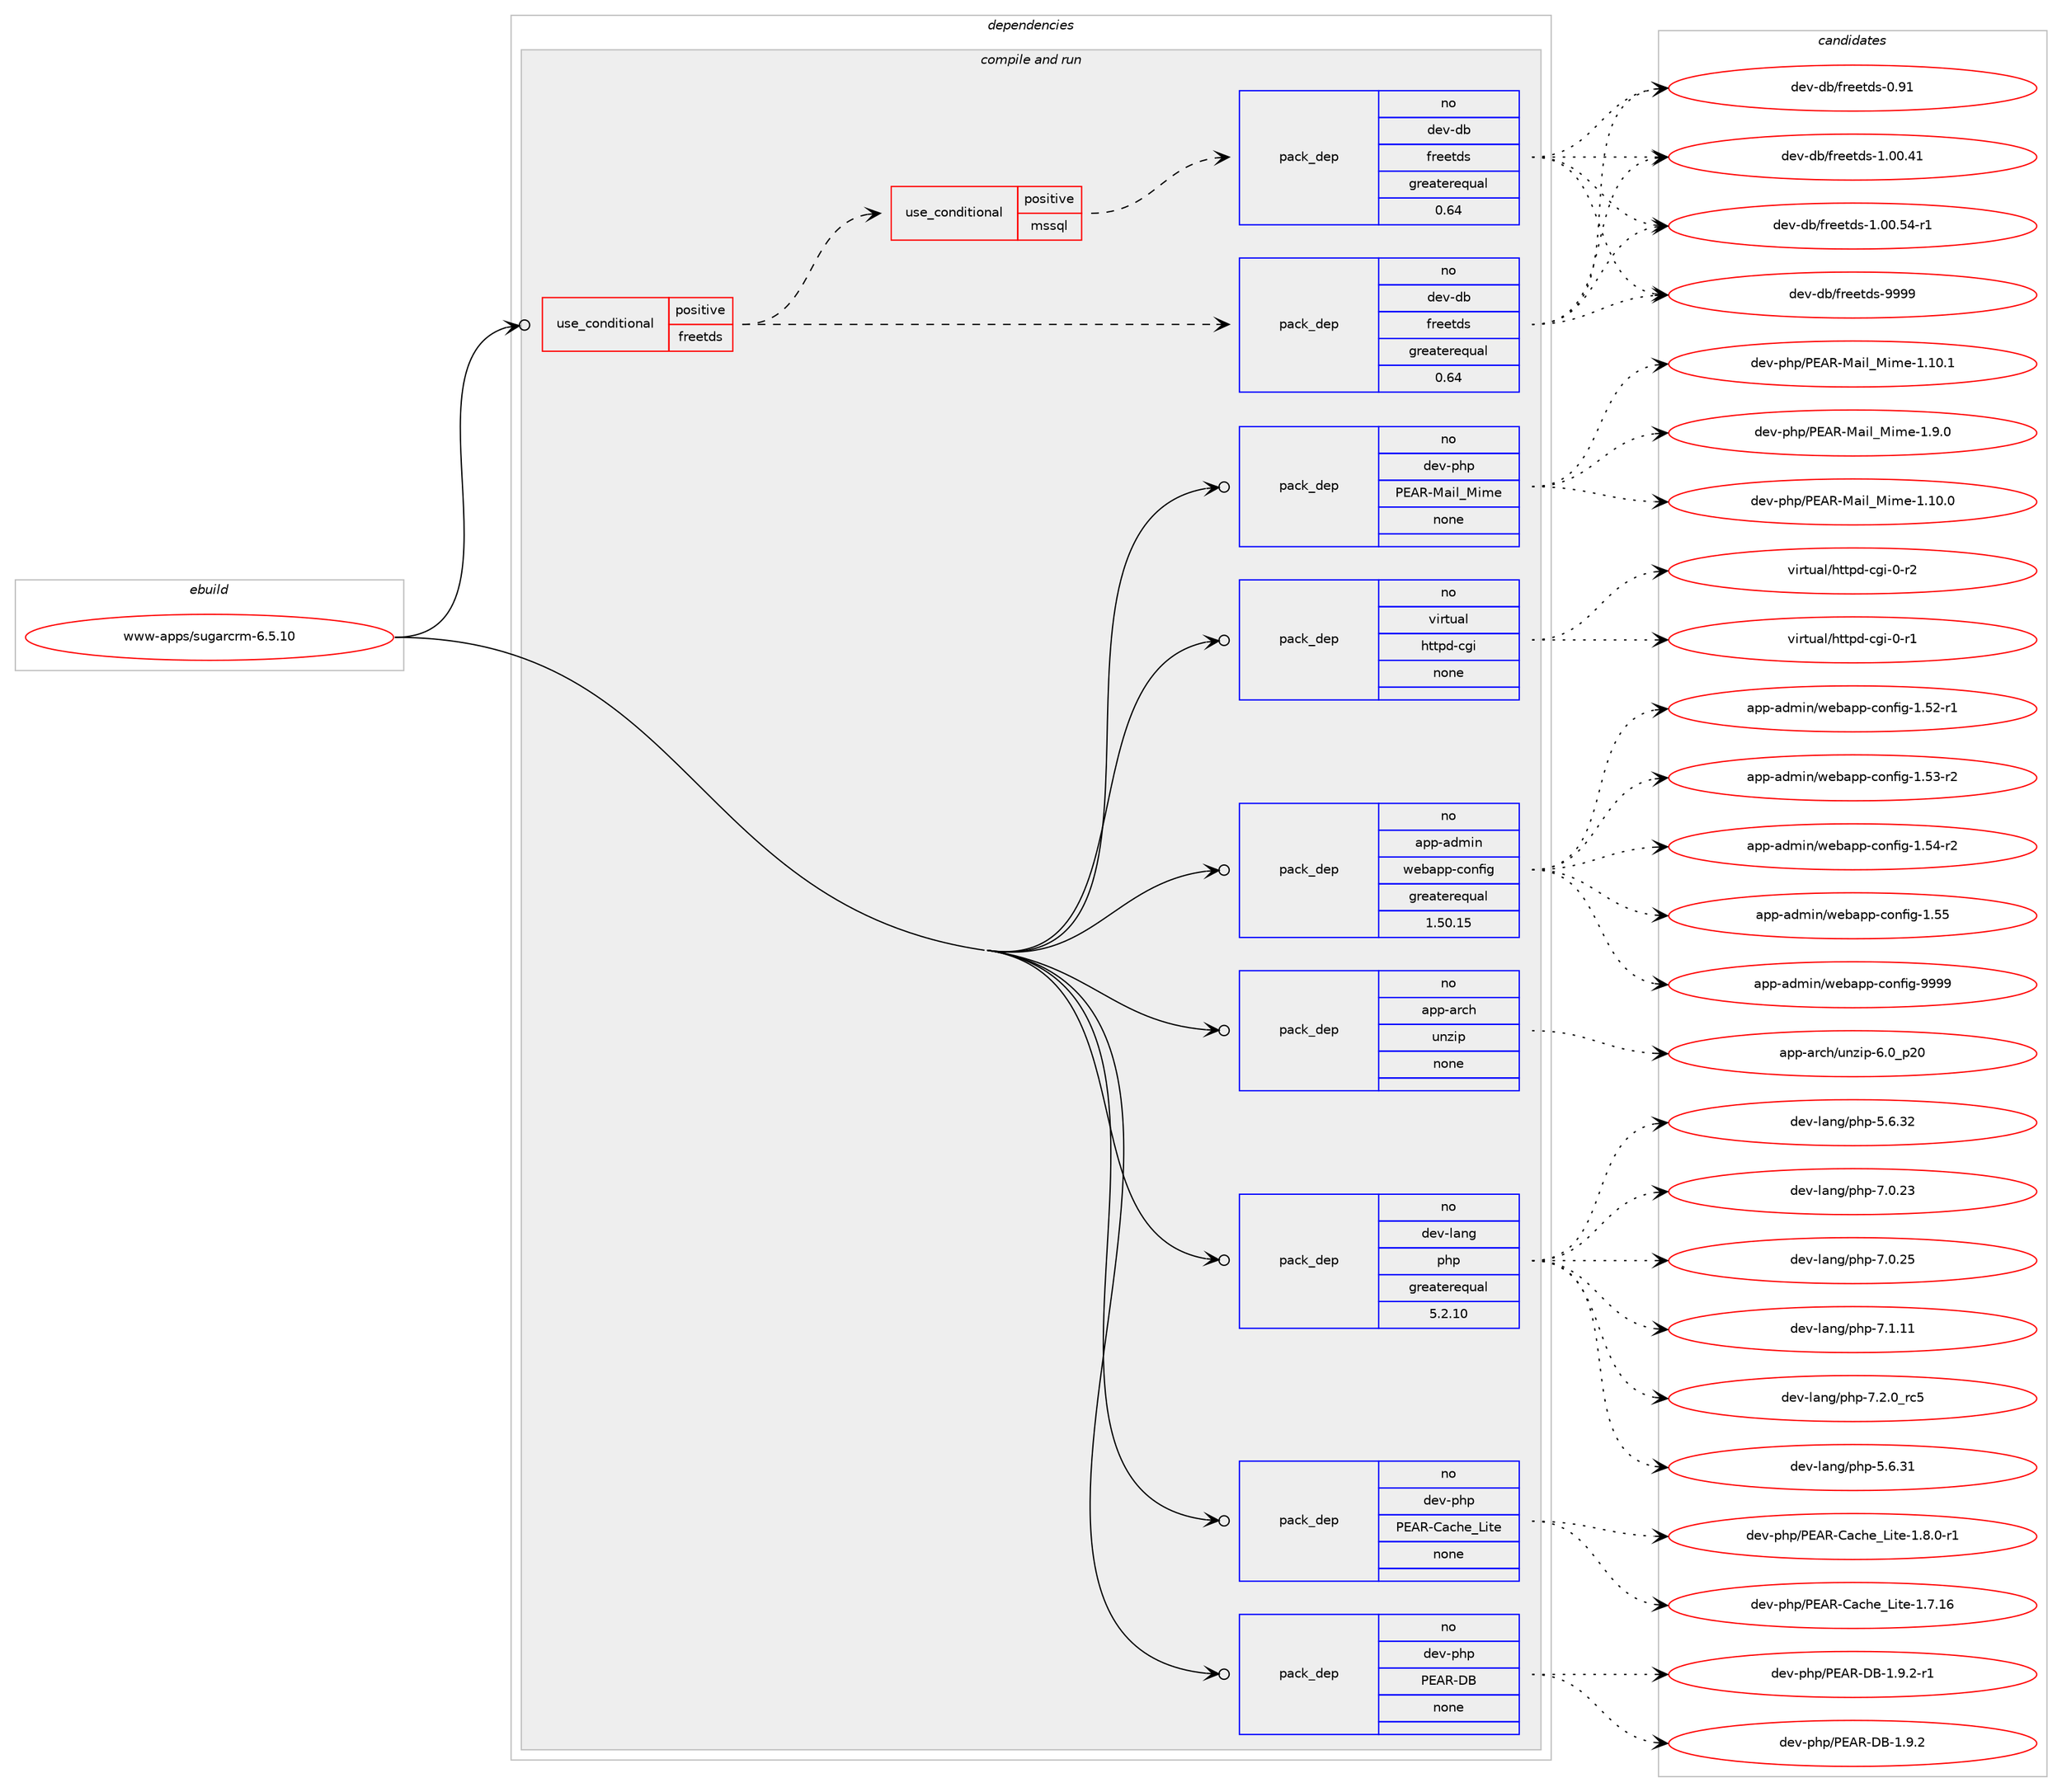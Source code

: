 digraph prolog {

# *************
# Graph options
# *************

newrank=true;
concentrate=true;
compound=true;
graph [rankdir=LR,fontname=Helvetica,fontsize=10,ranksep=1.5];#, ranksep=2.5, nodesep=0.2];
edge  [arrowhead=vee];
node  [fontname=Helvetica,fontsize=10];

# **********
# The ebuild
# **********

subgraph cluster_leftcol {
color=gray;
rank=same;
label=<<i>ebuild</i>>;
id [label="www-apps/sugarcrm-6.5.10", color=red, width=4, href="../www-apps/sugarcrm-6.5.10.svg"];
}

# ****************
# The dependencies
# ****************

subgraph cluster_midcol {
color=gray;
label=<<i>dependencies</i>>;
subgraph cluster_compile {
fillcolor="#eeeeee";
style=filled;
label=<<i>compile</i>>;
}
subgraph cluster_compileandrun {
fillcolor="#eeeeee";
style=filled;
label=<<i>compile and run</i>>;
subgraph cond119689 {
dependency502498 [label=<<TABLE BORDER="0" CELLBORDER="1" CELLSPACING="0" CELLPADDING="4"><TR><TD ROWSPAN="3" CELLPADDING="10">use_conditional</TD></TR><TR><TD>positive</TD></TR><TR><TD>freetds</TD></TR></TABLE>>, shape=none, color=red];
subgraph pack373621 {
dependency502499 [label=<<TABLE BORDER="0" CELLBORDER="1" CELLSPACING="0" CELLPADDING="4" WIDTH="220"><TR><TD ROWSPAN="6" CELLPADDING="30">pack_dep</TD></TR><TR><TD WIDTH="110">no</TD></TR><TR><TD>dev-db</TD></TR><TR><TD>freetds</TD></TR><TR><TD>greaterequal</TD></TR><TR><TD>0.64</TD></TR></TABLE>>, shape=none, color=blue];
}
dependency502498:e -> dependency502499:w [weight=20,style="dashed",arrowhead="vee"];
subgraph cond119690 {
dependency502500 [label=<<TABLE BORDER="0" CELLBORDER="1" CELLSPACING="0" CELLPADDING="4"><TR><TD ROWSPAN="3" CELLPADDING="10">use_conditional</TD></TR><TR><TD>positive</TD></TR><TR><TD>mssql</TD></TR></TABLE>>, shape=none, color=red];
subgraph pack373622 {
dependency502501 [label=<<TABLE BORDER="0" CELLBORDER="1" CELLSPACING="0" CELLPADDING="4" WIDTH="220"><TR><TD ROWSPAN="6" CELLPADDING="30">pack_dep</TD></TR><TR><TD WIDTH="110">no</TD></TR><TR><TD>dev-db</TD></TR><TR><TD>freetds</TD></TR><TR><TD>greaterequal</TD></TR><TR><TD>0.64</TD></TR></TABLE>>, shape=none, color=blue];
}
dependency502500:e -> dependency502501:w [weight=20,style="dashed",arrowhead="vee"];
}
dependency502498:e -> dependency502500:w [weight=20,style="dashed",arrowhead="vee"];
}
id:e -> dependency502498:w [weight=20,style="solid",arrowhead="odotvee"];
subgraph pack373623 {
dependency502502 [label=<<TABLE BORDER="0" CELLBORDER="1" CELLSPACING="0" CELLPADDING="4" WIDTH="220"><TR><TD ROWSPAN="6" CELLPADDING="30">pack_dep</TD></TR><TR><TD WIDTH="110">no</TD></TR><TR><TD>app-admin</TD></TR><TR><TD>webapp-config</TD></TR><TR><TD>greaterequal</TD></TR><TR><TD>1.50.15</TD></TR></TABLE>>, shape=none, color=blue];
}
id:e -> dependency502502:w [weight=20,style="solid",arrowhead="odotvee"];
subgraph pack373624 {
dependency502503 [label=<<TABLE BORDER="0" CELLBORDER="1" CELLSPACING="0" CELLPADDING="4" WIDTH="220"><TR><TD ROWSPAN="6" CELLPADDING="30">pack_dep</TD></TR><TR><TD WIDTH="110">no</TD></TR><TR><TD>app-arch</TD></TR><TR><TD>unzip</TD></TR><TR><TD>none</TD></TR><TR><TD></TD></TR></TABLE>>, shape=none, color=blue];
}
id:e -> dependency502503:w [weight=20,style="solid",arrowhead="odotvee"];
subgraph pack373625 {
dependency502504 [label=<<TABLE BORDER="0" CELLBORDER="1" CELLSPACING="0" CELLPADDING="4" WIDTH="220"><TR><TD ROWSPAN="6" CELLPADDING="30">pack_dep</TD></TR><TR><TD WIDTH="110">no</TD></TR><TR><TD>dev-lang</TD></TR><TR><TD>php</TD></TR><TR><TD>greaterequal</TD></TR><TR><TD>5.2.10</TD></TR></TABLE>>, shape=none, color=blue];
}
id:e -> dependency502504:w [weight=20,style="solid",arrowhead="odotvee"];
subgraph pack373626 {
dependency502505 [label=<<TABLE BORDER="0" CELLBORDER="1" CELLSPACING="0" CELLPADDING="4" WIDTH="220"><TR><TD ROWSPAN="6" CELLPADDING="30">pack_dep</TD></TR><TR><TD WIDTH="110">no</TD></TR><TR><TD>dev-php</TD></TR><TR><TD>PEAR-Cache_Lite</TD></TR><TR><TD>none</TD></TR><TR><TD></TD></TR></TABLE>>, shape=none, color=blue];
}
id:e -> dependency502505:w [weight=20,style="solid",arrowhead="odotvee"];
subgraph pack373627 {
dependency502506 [label=<<TABLE BORDER="0" CELLBORDER="1" CELLSPACING="0" CELLPADDING="4" WIDTH="220"><TR><TD ROWSPAN="6" CELLPADDING="30">pack_dep</TD></TR><TR><TD WIDTH="110">no</TD></TR><TR><TD>dev-php</TD></TR><TR><TD>PEAR-DB</TD></TR><TR><TD>none</TD></TR><TR><TD></TD></TR></TABLE>>, shape=none, color=blue];
}
id:e -> dependency502506:w [weight=20,style="solid",arrowhead="odotvee"];
subgraph pack373628 {
dependency502507 [label=<<TABLE BORDER="0" CELLBORDER="1" CELLSPACING="0" CELLPADDING="4" WIDTH="220"><TR><TD ROWSPAN="6" CELLPADDING="30">pack_dep</TD></TR><TR><TD WIDTH="110">no</TD></TR><TR><TD>dev-php</TD></TR><TR><TD>PEAR-Mail_Mime</TD></TR><TR><TD>none</TD></TR><TR><TD></TD></TR></TABLE>>, shape=none, color=blue];
}
id:e -> dependency502507:w [weight=20,style="solid",arrowhead="odotvee"];
subgraph pack373629 {
dependency502508 [label=<<TABLE BORDER="0" CELLBORDER="1" CELLSPACING="0" CELLPADDING="4" WIDTH="220"><TR><TD ROWSPAN="6" CELLPADDING="30">pack_dep</TD></TR><TR><TD WIDTH="110">no</TD></TR><TR><TD>virtual</TD></TR><TR><TD>httpd-cgi</TD></TR><TR><TD>none</TD></TR><TR><TD></TD></TR></TABLE>>, shape=none, color=blue];
}
id:e -> dependency502508:w [weight=20,style="solid",arrowhead="odotvee"];
}
subgraph cluster_run {
fillcolor="#eeeeee";
style=filled;
label=<<i>run</i>>;
}
}

# **************
# The candidates
# **************

subgraph cluster_choices {
rank=same;
color=gray;
label=<<i>candidates</i>>;

subgraph choice373621 {
color=black;
nodesep=1;
choice1001011184510098471021141011011161001154548465749 [label="dev-db/freetds-0.91", color=red, width=4,href="../dev-db/freetds-0.91.svg"];
choice1001011184510098471021141011011161001154549464848465249 [label="dev-db/freetds-1.00.41", color=red, width=4,href="../dev-db/freetds-1.00.41.svg"];
choice10010111845100984710211410110111610011545494648484653524511449 [label="dev-db/freetds-1.00.54-r1", color=red, width=4,href="../dev-db/freetds-1.00.54-r1.svg"];
choice1001011184510098471021141011011161001154557575757 [label="dev-db/freetds-9999", color=red, width=4,href="../dev-db/freetds-9999.svg"];
dependency502499:e -> choice1001011184510098471021141011011161001154548465749:w [style=dotted,weight="100"];
dependency502499:e -> choice1001011184510098471021141011011161001154549464848465249:w [style=dotted,weight="100"];
dependency502499:e -> choice10010111845100984710211410110111610011545494648484653524511449:w [style=dotted,weight="100"];
dependency502499:e -> choice1001011184510098471021141011011161001154557575757:w [style=dotted,weight="100"];
}
subgraph choice373622 {
color=black;
nodesep=1;
choice1001011184510098471021141011011161001154548465749 [label="dev-db/freetds-0.91", color=red, width=4,href="../dev-db/freetds-0.91.svg"];
choice1001011184510098471021141011011161001154549464848465249 [label="dev-db/freetds-1.00.41", color=red, width=4,href="../dev-db/freetds-1.00.41.svg"];
choice10010111845100984710211410110111610011545494648484653524511449 [label="dev-db/freetds-1.00.54-r1", color=red, width=4,href="../dev-db/freetds-1.00.54-r1.svg"];
choice1001011184510098471021141011011161001154557575757 [label="dev-db/freetds-9999", color=red, width=4,href="../dev-db/freetds-9999.svg"];
dependency502501:e -> choice1001011184510098471021141011011161001154548465749:w [style=dotted,weight="100"];
dependency502501:e -> choice1001011184510098471021141011011161001154549464848465249:w [style=dotted,weight="100"];
dependency502501:e -> choice10010111845100984710211410110111610011545494648484653524511449:w [style=dotted,weight="100"];
dependency502501:e -> choice1001011184510098471021141011011161001154557575757:w [style=dotted,weight="100"];
}
subgraph choice373623 {
color=black;
nodesep=1;
choice971121124597100109105110471191019897112112459911111010210510345494653504511449 [label="app-admin/webapp-config-1.52-r1", color=red, width=4,href="../app-admin/webapp-config-1.52-r1.svg"];
choice971121124597100109105110471191019897112112459911111010210510345494653514511450 [label="app-admin/webapp-config-1.53-r2", color=red, width=4,href="../app-admin/webapp-config-1.53-r2.svg"];
choice971121124597100109105110471191019897112112459911111010210510345494653524511450 [label="app-admin/webapp-config-1.54-r2", color=red, width=4,href="../app-admin/webapp-config-1.54-r2.svg"];
choice97112112459710010910511047119101989711211245991111101021051034549465353 [label="app-admin/webapp-config-1.55", color=red, width=4,href="../app-admin/webapp-config-1.55.svg"];
choice97112112459710010910511047119101989711211245991111101021051034557575757 [label="app-admin/webapp-config-9999", color=red, width=4,href="../app-admin/webapp-config-9999.svg"];
dependency502502:e -> choice971121124597100109105110471191019897112112459911111010210510345494653504511449:w [style=dotted,weight="100"];
dependency502502:e -> choice971121124597100109105110471191019897112112459911111010210510345494653514511450:w [style=dotted,weight="100"];
dependency502502:e -> choice971121124597100109105110471191019897112112459911111010210510345494653524511450:w [style=dotted,weight="100"];
dependency502502:e -> choice97112112459710010910511047119101989711211245991111101021051034549465353:w [style=dotted,weight="100"];
dependency502502:e -> choice97112112459710010910511047119101989711211245991111101021051034557575757:w [style=dotted,weight="100"];
}
subgraph choice373624 {
color=black;
nodesep=1;
choice971121124597114991044711711012210511245544648951125048 [label="app-arch/unzip-6.0_p20", color=red, width=4,href="../app-arch/unzip-6.0_p20.svg"];
dependency502503:e -> choice971121124597114991044711711012210511245544648951125048:w [style=dotted,weight="100"];
}
subgraph choice373625 {
color=black;
nodesep=1;
choice10010111845108971101034711210411245534654465149 [label="dev-lang/php-5.6.31", color=red, width=4,href="../dev-lang/php-5.6.31.svg"];
choice10010111845108971101034711210411245534654465150 [label="dev-lang/php-5.6.32", color=red, width=4,href="../dev-lang/php-5.6.32.svg"];
choice10010111845108971101034711210411245554648465051 [label="dev-lang/php-7.0.23", color=red, width=4,href="../dev-lang/php-7.0.23.svg"];
choice10010111845108971101034711210411245554648465053 [label="dev-lang/php-7.0.25", color=red, width=4,href="../dev-lang/php-7.0.25.svg"];
choice10010111845108971101034711210411245554649464949 [label="dev-lang/php-7.1.11", color=red, width=4,href="../dev-lang/php-7.1.11.svg"];
choice100101118451089711010347112104112455546504648951149953 [label="dev-lang/php-7.2.0_rc5", color=red, width=4,href="../dev-lang/php-7.2.0_rc5.svg"];
dependency502504:e -> choice10010111845108971101034711210411245534654465149:w [style=dotted,weight="100"];
dependency502504:e -> choice10010111845108971101034711210411245534654465150:w [style=dotted,weight="100"];
dependency502504:e -> choice10010111845108971101034711210411245554648465051:w [style=dotted,weight="100"];
dependency502504:e -> choice10010111845108971101034711210411245554648465053:w [style=dotted,weight="100"];
dependency502504:e -> choice10010111845108971101034711210411245554649464949:w [style=dotted,weight="100"];
dependency502504:e -> choice100101118451089711010347112104112455546504648951149953:w [style=dotted,weight="100"];
}
subgraph choice373626 {
color=black;
nodesep=1;
choice10010111845112104112478069658245679799104101957610511610145494655464954 [label="dev-php/PEAR-Cache_Lite-1.7.16", color=red, width=4,href="../dev-php/PEAR-Cache_Lite-1.7.16.svg"];
choice1001011184511210411247806965824567979910410195761051161014549465646484511449 [label="dev-php/PEAR-Cache_Lite-1.8.0-r1", color=red, width=4,href="../dev-php/PEAR-Cache_Lite-1.8.0-r1.svg"];
dependency502505:e -> choice10010111845112104112478069658245679799104101957610511610145494655464954:w [style=dotted,weight="100"];
dependency502505:e -> choice1001011184511210411247806965824567979910410195761051161014549465646484511449:w [style=dotted,weight="100"];
}
subgraph choice373627 {
color=black;
nodesep=1;
choice100101118451121041124780696582456866454946574650 [label="dev-php/PEAR-DB-1.9.2", color=red, width=4,href="../dev-php/PEAR-DB-1.9.2.svg"];
choice1001011184511210411247806965824568664549465746504511449 [label="dev-php/PEAR-DB-1.9.2-r1", color=red, width=4,href="../dev-php/PEAR-DB-1.9.2-r1.svg"];
dependency502506:e -> choice100101118451121041124780696582456866454946574650:w [style=dotted,weight="100"];
dependency502506:e -> choice1001011184511210411247806965824568664549465746504511449:w [style=dotted,weight="100"];
}
subgraph choice373628 {
color=black;
nodesep=1;
choice100101118451121041124780696582457797105108957710510910145494649484648 [label="dev-php/PEAR-Mail_Mime-1.10.0", color=red, width=4,href="../dev-php/PEAR-Mail_Mime-1.10.0.svg"];
choice100101118451121041124780696582457797105108957710510910145494649484649 [label="dev-php/PEAR-Mail_Mime-1.10.1", color=red, width=4,href="../dev-php/PEAR-Mail_Mime-1.10.1.svg"];
choice1001011184511210411247806965824577971051089577105109101454946574648 [label="dev-php/PEAR-Mail_Mime-1.9.0", color=red, width=4,href="../dev-php/PEAR-Mail_Mime-1.9.0.svg"];
dependency502507:e -> choice100101118451121041124780696582457797105108957710510910145494649484648:w [style=dotted,weight="100"];
dependency502507:e -> choice100101118451121041124780696582457797105108957710510910145494649484649:w [style=dotted,weight="100"];
dependency502507:e -> choice1001011184511210411247806965824577971051089577105109101454946574648:w [style=dotted,weight="100"];
}
subgraph choice373629 {
color=black;
nodesep=1;
choice1181051141161179710847104116116112100459910310545484511449 [label="virtual/httpd-cgi-0-r1", color=red, width=4,href="../virtual/httpd-cgi-0-r1.svg"];
choice1181051141161179710847104116116112100459910310545484511450 [label="virtual/httpd-cgi-0-r2", color=red, width=4,href="../virtual/httpd-cgi-0-r2.svg"];
dependency502508:e -> choice1181051141161179710847104116116112100459910310545484511449:w [style=dotted,weight="100"];
dependency502508:e -> choice1181051141161179710847104116116112100459910310545484511450:w [style=dotted,weight="100"];
}
}

}
